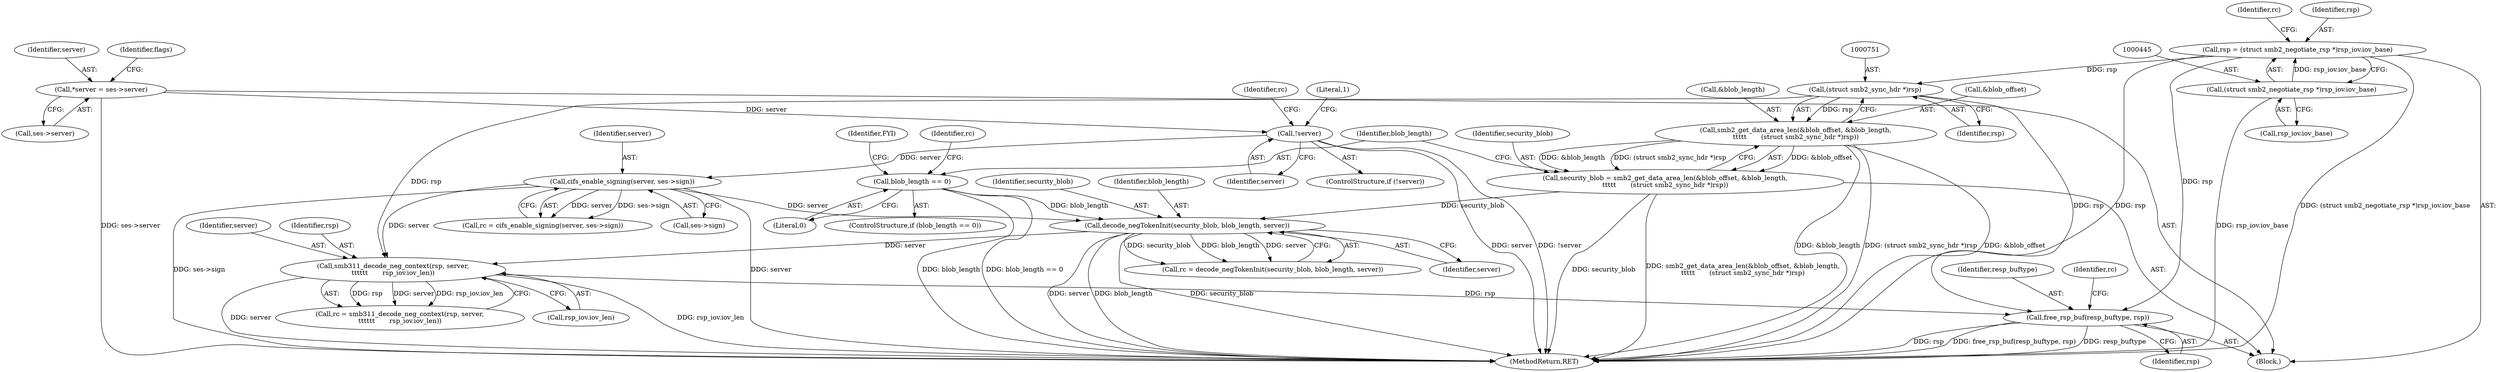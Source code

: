 digraph "0_linux_b57a55e2200ede754e4dc9cce4ba9402544b9365@API" {
"1000826" [label="(Call,free_rsp_buf(resp_buftype, rsp))"];
"1000815" [label="(Call,smb311_decode_neg_context(rsp, server,\n\t\t\t\t\t\t       rsp_iov.iov_len))"];
"1000750" [label="(Call,(struct smb2_sync_hdr *)rsp)"];
"1000442" [label="(Call,rsp = (struct smb2_negotiate_rsp *)rsp_iov.iov_base)"];
"1000444" [label="(Call,(struct smb2_negotiate_rsp *)rsp_iov.iov_base)"];
"1000768" [label="(Call,cifs_enable_signing(server, ses->sign))"];
"1000143" [label="(Call,!server)"];
"1000126" [label="(Call,*server = ses->server)"];
"1000781" [label="(Call,decode_negTokenInit(security_blob, blob_length, server))"];
"1000743" [label="(Call,security_blob = smb2_get_data_area_len(&blob_offset, &blob_length,\n\t\t\t\t\t       (struct smb2_sync_hdr *)rsp))"];
"1000745" [label="(Call,smb2_get_data_area_len(&blob_offset, &blob_length,\n\t\t\t\t\t       (struct smb2_sync_hdr *)rsp))"];
"1000754" [label="(Call,blob_length == 0)"];
"1000781" [label="(Call,decode_negTokenInit(security_blob, blob_length, server))"];
"1000442" [label="(Call,rsp = (struct smb2_negotiate_rsp *)rsp_iov.iov_base)"];
"1000759" [label="(Identifier,FYI)"];
"1000831" [label="(MethodReturn,RET)"];
"1000770" [label="(Call,ses->sign)"];
"1000451" [label="(Identifier,rc)"];
"1000748" [label="(Call,&blob_length)"];
"1000143" [label="(Call,!server)"];
"1000827" [label="(Identifier,resp_buftype)"];
"1000743" [label="(Call,security_blob = smb2_get_data_area_len(&blob_offset, &blob_length,\n\t\t\t\t\t       (struct smb2_sync_hdr *)rsp))"];
"1000443" [label="(Identifier,rsp)"];
"1000745" [label="(Call,smb2_get_data_area_len(&blob_offset, &blob_length,\n\t\t\t\t\t       (struct smb2_sync_hdr *)rsp))"];
"1000136" [label="(Identifier,flags)"];
"1000782" [label="(Identifier,security_blob)"];
"1000756" [label="(Literal,0)"];
"1000818" [label="(Call,rsp_iov.iov_len)"];
"1000127" [label="(Identifier,server)"];
"1000767" [label="(Identifier,rc)"];
"1000769" [label="(Identifier,server)"];
"1000753" [label="(ControlStructure,if (blob_length == 0))"];
"1000813" [label="(Call,rc = smb311_decode_neg_context(rsp, server,\n\t\t\t\t\t\t       rsp_iov.iov_len))"];
"1000826" [label="(Call,free_rsp_buf(resp_buftype, rsp))"];
"1000446" [label="(Call,rsp_iov.iov_base)"];
"1000126" [label="(Call,*server = ses->server)"];
"1000128" [label="(Call,ses->server)"];
"1000783" [label="(Identifier,blob_length)"];
"1000444" [label="(Call,(struct smb2_negotiate_rsp *)rsp_iov.iov_base)"];
"1000784" [label="(Identifier,server)"];
"1000114" [label="(Block,)"];
"1000752" [label="(Identifier,rsp)"];
"1000154" [label="(Identifier,rc)"];
"1000828" [label="(Identifier,rsp)"];
"1000754" [label="(Call,blob_length == 0)"];
"1000830" [label="(Identifier,rc)"];
"1000746" [label="(Call,&blob_offset)"];
"1000815" [label="(Call,smb311_decode_neg_context(rsp, server,\n\t\t\t\t\t\t       rsp_iov.iov_len))"];
"1000817" [label="(Identifier,server)"];
"1000147" [label="(Literal,1)"];
"1000144" [label="(Identifier,server)"];
"1000779" [label="(Call,rc = decode_negTokenInit(security_blob, blob_length, server))"];
"1000768" [label="(Call,cifs_enable_signing(server, ses->sign))"];
"1000142" [label="(ControlStructure,if (!server))"];
"1000744" [label="(Identifier,security_blob)"];
"1000816" [label="(Identifier,rsp)"];
"1000755" [label="(Identifier,blob_length)"];
"1000750" [label="(Call,(struct smb2_sync_hdr *)rsp)"];
"1000766" [label="(Call,rc = cifs_enable_signing(server, ses->sign))"];
"1000826" -> "1000114"  [label="AST: "];
"1000826" -> "1000828"  [label="CFG: "];
"1000827" -> "1000826"  [label="AST: "];
"1000828" -> "1000826"  [label="AST: "];
"1000830" -> "1000826"  [label="CFG: "];
"1000826" -> "1000831"  [label="DDG: resp_buftype"];
"1000826" -> "1000831"  [label="DDG: rsp"];
"1000826" -> "1000831"  [label="DDG: free_rsp_buf(resp_buftype, rsp)"];
"1000815" -> "1000826"  [label="DDG: rsp"];
"1000442" -> "1000826"  [label="DDG: rsp"];
"1000750" -> "1000826"  [label="DDG: rsp"];
"1000815" -> "1000813"  [label="AST: "];
"1000815" -> "1000818"  [label="CFG: "];
"1000816" -> "1000815"  [label="AST: "];
"1000817" -> "1000815"  [label="AST: "];
"1000818" -> "1000815"  [label="AST: "];
"1000813" -> "1000815"  [label="CFG: "];
"1000815" -> "1000831"  [label="DDG: rsp_iov.iov_len"];
"1000815" -> "1000831"  [label="DDG: server"];
"1000815" -> "1000813"  [label="DDG: rsp"];
"1000815" -> "1000813"  [label="DDG: server"];
"1000815" -> "1000813"  [label="DDG: rsp_iov.iov_len"];
"1000750" -> "1000815"  [label="DDG: rsp"];
"1000768" -> "1000815"  [label="DDG: server"];
"1000781" -> "1000815"  [label="DDG: server"];
"1000750" -> "1000745"  [label="AST: "];
"1000750" -> "1000752"  [label="CFG: "];
"1000751" -> "1000750"  [label="AST: "];
"1000752" -> "1000750"  [label="AST: "];
"1000745" -> "1000750"  [label="CFG: "];
"1000750" -> "1000745"  [label="DDG: rsp"];
"1000442" -> "1000750"  [label="DDG: rsp"];
"1000442" -> "1000114"  [label="AST: "];
"1000442" -> "1000444"  [label="CFG: "];
"1000443" -> "1000442"  [label="AST: "];
"1000444" -> "1000442"  [label="AST: "];
"1000451" -> "1000442"  [label="CFG: "];
"1000442" -> "1000831"  [label="DDG: rsp"];
"1000442" -> "1000831"  [label="DDG: (struct smb2_negotiate_rsp *)rsp_iov.iov_base"];
"1000444" -> "1000442"  [label="DDG: rsp_iov.iov_base"];
"1000444" -> "1000446"  [label="CFG: "];
"1000445" -> "1000444"  [label="AST: "];
"1000446" -> "1000444"  [label="AST: "];
"1000444" -> "1000831"  [label="DDG: rsp_iov.iov_base"];
"1000768" -> "1000766"  [label="AST: "];
"1000768" -> "1000770"  [label="CFG: "];
"1000769" -> "1000768"  [label="AST: "];
"1000770" -> "1000768"  [label="AST: "];
"1000766" -> "1000768"  [label="CFG: "];
"1000768" -> "1000831"  [label="DDG: server"];
"1000768" -> "1000831"  [label="DDG: ses->sign"];
"1000768" -> "1000766"  [label="DDG: server"];
"1000768" -> "1000766"  [label="DDG: ses->sign"];
"1000143" -> "1000768"  [label="DDG: server"];
"1000768" -> "1000781"  [label="DDG: server"];
"1000143" -> "1000142"  [label="AST: "];
"1000143" -> "1000144"  [label="CFG: "];
"1000144" -> "1000143"  [label="AST: "];
"1000147" -> "1000143"  [label="CFG: "];
"1000154" -> "1000143"  [label="CFG: "];
"1000143" -> "1000831"  [label="DDG: server"];
"1000143" -> "1000831"  [label="DDG: !server"];
"1000126" -> "1000143"  [label="DDG: server"];
"1000126" -> "1000114"  [label="AST: "];
"1000126" -> "1000128"  [label="CFG: "];
"1000127" -> "1000126"  [label="AST: "];
"1000128" -> "1000126"  [label="AST: "];
"1000136" -> "1000126"  [label="CFG: "];
"1000126" -> "1000831"  [label="DDG: ses->server"];
"1000781" -> "1000779"  [label="AST: "];
"1000781" -> "1000784"  [label="CFG: "];
"1000782" -> "1000781"  [label="AST: "];
"1000783" -> "1000781"  [label="AST: "];
"1000784" -> "1000781"  [label="AST: "];
"1000779" -> "1000781"  [label="CFG: "];
"1000781" -> "1000831"  [label="DDG: blob_length"];
"1000781" -> "1000831"  [label="DDG: security_blob"];
"1000781" -> "1000831"  [label="DDG: server"];
"1000781" -> "1000779"  [label="DDG: security_blob"];
"1000781" -> "1000779"  [label="DDG: blob_length"];
"1000781" -> "1000779"  [label="DDG: server"];
"1000743" -> "1000781"  [label="DDG: security_blob"];
"1000754" -> "1000781"  [label="DDG: blob_length"];
"1000743" -> "1000114"  [label="AST: "];
"1000743" -> "1000745"  [label="CFG: "];
"1000744" -> "1000743"  [label="AST: "];
"1000745" -> "1000743"  [label="AST: "];
"1000755" -> "1000743"  [label="CFG: "];
"1000743" -> "1000831"  [label="DDG: security_blob"];
"1000743" -> "1000831"  [label="DDG: smb2_get_data_area_len(&blob_offset, &blob_length,\n\t\t\t\t\t       (struct smb2_sync_hdr *)rsp)"];
"1000745" -> "1000743"  [label="DDG: &blob_offset"];
"1000745" -> "1000743"  [label="DDG: &blob_length"];
"1000745" -> "1000743"  [label="DDG: (struct smb2_sync_hdr *)rsp"];
"1000746" -> "1000745"  [label="AST: "];
"1000748" -> "1000745"  [label="AST: "];
"1000745" -> "1000831"  [label="DDG: &blob_length"];
"1000745" -> "1000831"  [label="DDG: (struct smb2_sync_hdr *)rsp"];
"1000745" -> "1000831"  [label="DDG: &blob_offset"];
"1000754" -> "1000753"  [label="AST: "];
"1000754" -> "1000756"  [label="CFG: "];
"1000755" -> "1000754"  [label="AST: "];
"1000756" -> "1000754"  [label="AST: "];
"1000759" -> "1000754"  [label="CFG: "];
"1000767" -> "1000754"  [label="CFG: "];
"1000754" -> "1000831"  [label="DDG: blob_length == 0"];
"1000754" -> "1000831"  [label="DDG: blob_length"];
}
